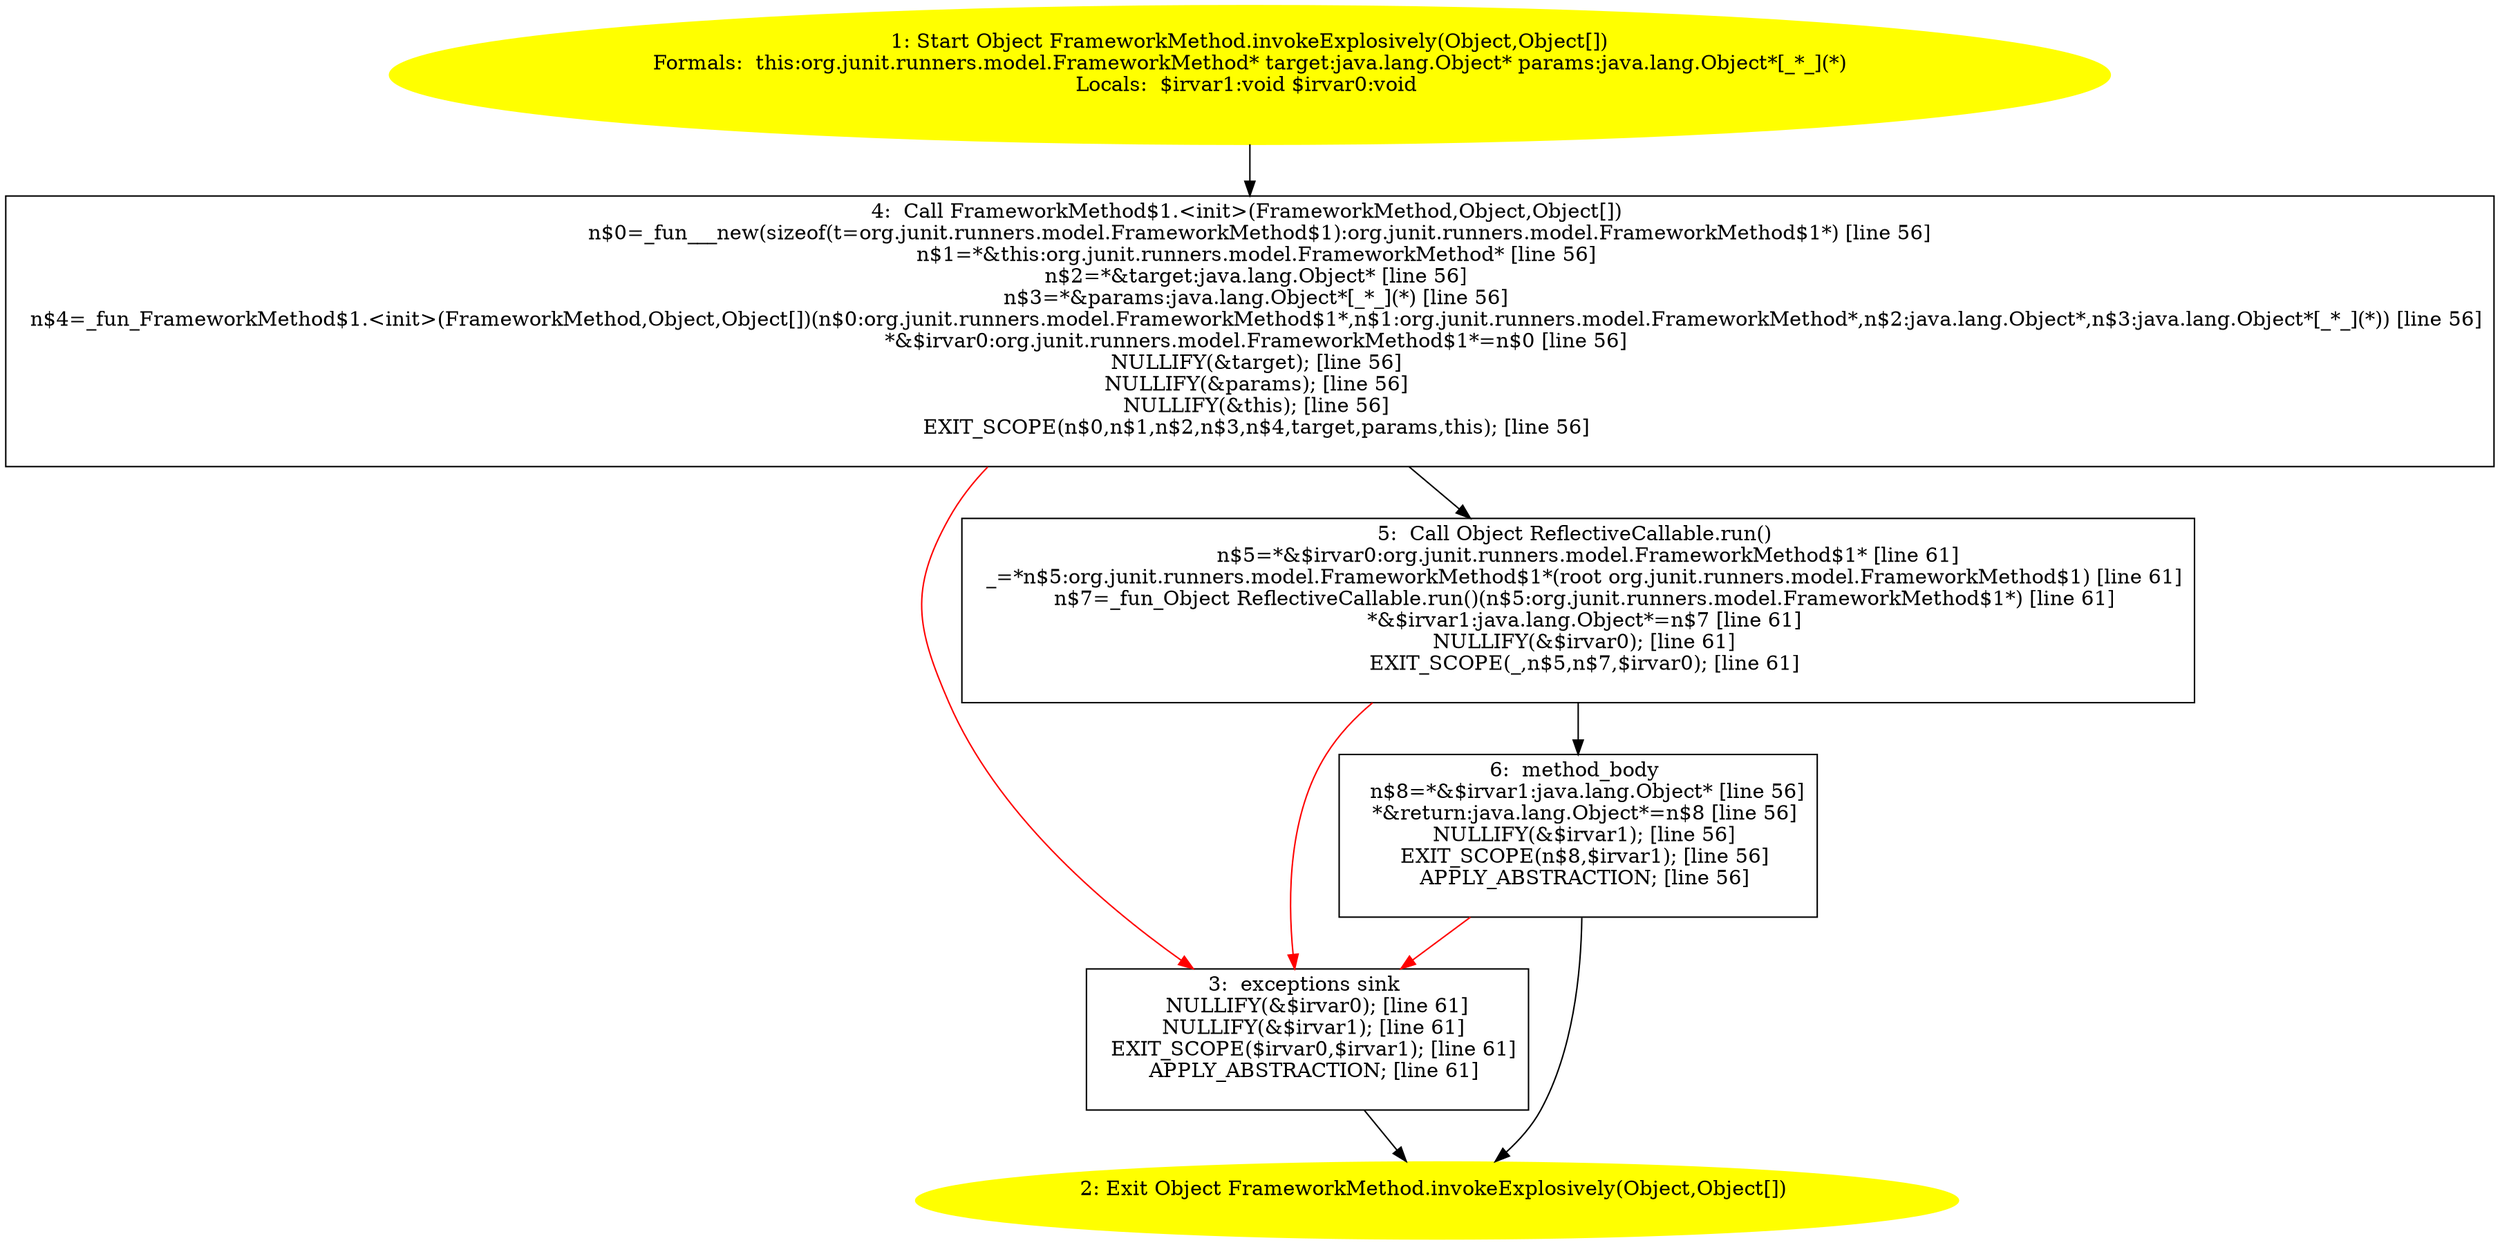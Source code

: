/* @generated */
digraph cfg {
"org.junit.runners.model.FrameworkMethod.invokeExplosively(java.lang.Object,java.lang.Object[]):java..a80b0e0bfec69e8a31df8e40899879ad_1" [label="1: Start Object FrameworkMethod.invokeExplosively(Object,Object[])\nFormals:  this:org.junit.runners.model.FrameworkMethod* target:java.lang.Object* params:java.lang.Object*[_*_](*)\nLocals:  $irvar1:void $irvar0:void \n  " color=yellow style=filled]
	

	 "org.junit.runners.model.FrameworkMethod.invokeExplosively(java.lang.Object,java.lang.Object[]):java..a80b0e0bfec69e8a31df8e40899879ad_1" -> "org.junit.runners.model.FrameworkMethod.invokeExplosively(java.lang.Object,java.lang.Object[]):java..a80b0e0bfec69e8a31df8e40899879ad_4" ;
"org.junit.runners.model.FrameworkMethod.invokeExplosively(java.lang.Object,java.lang.Object[]):java..a80b0e0bfec69e8a31df8e40899879ad_2" [label="2: Exit Object FrameworkMethod.invokeExplosively(Object,Object[]) \n  " color=yellow style=filled]
	

"org.junit.runners.model.FrameworkMethod.invokeExplosively(java.lang.Object,java.lang.Object[]):java..a80b0e0bfec69e8a31df8e40899879ad_3" [label="3:  exceptions sink \n   NULLIFY(&$irvar0); [line 61]\n  NULLIFY(&$irvar1); [line 61]\n  EXIT_SCOPE($irvar0,$irvar1); [line 61]\n  APPLY_ABSTRACTION; [line 61]\n " shape="box"]
	

	 "org.junit.runners.model.FrameworkMethod.invokeExplosively(java.lang.Object,java.lang.Object[]):java..a80b0e0bfec69e8a31df8e40899879ad_3" -> "org.junit.runners.model.FrameworkMethod.invokeExplosively(java.lang.Object,java.lang.Object[]):java..a80b0e0bfec69e8a31df8e40899879ad_2" ;
"org.junit.runners.model.FrameworkMethod.invokeExplosively(java.lang.Object,java.lang.Object[]):java..a80b0e0bfec69e8a31df8e40899879ad_4" [label="4:  Call FrameworkMethod$1.<init>(FrameworkMethod,Object,Object[]) \n   n$0=_fun___new(sizeof(t=org.junit.runners.model.FrameworkMethod$1):org.junit.runners.model.FrameworkMethod$1*) [line 56]\n  n$1=*&this:org.junit.runners.model.FrameworkMethod* [line 56]\n  n$2=*&target:java.lang.Object* [line 56]\n  n$3=*&params:java.lang.Object*[_*_](*) [line 56]\n  n$4=_fun_FrameworkMethod$1.<init>(FrameworkMethod,Object,Object[])(n$0:org.junit.runners.model.FrameworkMethod$1*,n$1:org.junit.runners.model.FrameworkMethod*,n$2:java.lang.Object*,n$3:java.lang.Object*[_*_](*)) [line 56]\n  *&$irvar0:org.junit.runners.model.FrameworkMethod$1*=n$0 [line 56]\n  NULLIFY(&target); [line 56]\n  NULLIFY(&params); [line 56]\n  NULLIFY(&this); [line 56]\n  EXIT_SCOPE(n$0,n$1,n$2,n$3,n$4,target,params,this); [line 56]\n " shape="box"]
	

	 "org.junit.runners.model.FrameworkMethod.invokeExplosively(java.lang.Object,java.lang.Object[]):java..a80b0e0bfec69e8a31df8e40899879ad_4" -> "org.junit.runners.model.FrameworkMethod.invokeExplosively(java.lang.Object,java.lang.Object[]):java..a80b0e0bfec69e8a31df8e40899879ad_5" ;
	 "org.junit.runners.model.FrameworkMethod.invokeExplosively(java.lang.Object,java.lang.Object[]):java..a80b0e0bfec69e8a31df8e40899879ad_4" -> "org.junit.runners.model.FrameworkMethod.invokeExplosively(java.lang.Object,java.lang.Object[]):java..a80b0e0bfec69e8a31df8e40899879ad_3" [color="red" ];
"org.junit.runners.model.FrameworkMethod.invokeExplosively(java.lang.Object,java.lang.Object[]):java..a80b0e0bfec69e8a31df8e40899879ad_5" [label="5:  Call Object ReflectiveCallable.run() \n   n$5=*&$irvar0:org.junit.runners.model.FrameworkMethod$1* [line 61]\n  _=*n$5:org.junit.runners.model.FrameworkMethod$1*(root org.junit.runners.model.FrameworkMethod$1) [line 61]\n  n$7=_fun_Object ReflectiveCallable.run()(n$5:org.junit.runners.model.FrameworkMethod$1*) [line 61]\n  *&$irvar1:java.lang.Object*=n$7 [line 61]\n  NULLIFY(&$irvar0); [line 61]\n  EXIT_SCOPE(_,n$5,n$7,$irvar0); [line 61]\n " shape="box"]
	

	 "org.junit.runners.model.FrameworkMethod.invokeExplosively(java.lang.Object,java.lang.Object[]):java..a80b0e0bfec69e8a31df8e40899879ad_5" -> "org.junit.runners.model.FrameworkMethod.invokeExplosively(java.lang.Object,java.lang.Object[]):java..a80b0e0bfec69e8a31df8e40899879ad_6" ;
	 "org.junit.runners.model.FrameworkMethod.invokeExplosively(java.lang.Object,java.lang.Object[]):java..a80b0e0bfec69e8a31df8e40899879ad_5" -> "org.junit.runners.model.FrameworkMethod.invokeExplosively(java.lang.Object,java.lang.Object[]):java..a80b0e0bfec69e8a31df8e40899879ad_3" [color="red" ];
"org.junit.runners.model.FrameworkMethod.invokeExplosively(java.lang.Object,java.lang.Object[]):java..a80b0e0bfec69e8a31df8e40899879ad_6" [label="6:  method_body \n   n$8=*&$irvar1:java.lang.Object* [line 56]\n  *&return:java.lang.Object*=n$8 [line 56]\n  NULLIFY(&$irvar1); [line 56]\n  EXIT_SCOPE(n$8,$irvar1); [line 56]\n  APPLY_ABSTRACTION; [line 56]\n " shape="box"]
	

	 "org.junit.runners.model.FrameworkMethod.invokeExplosively(java.lang.Object,java.lang.Object[]):java..a80b0e0bfec69e8a31df8e40899879ad_6" -> "org.junit.runners.model.FrameworkMethod.invokeExplosively(java.lang.Object,java.lang.Object[]):java..a80b0e0bfec69e8a31df8e40899879ad_2" ;
	 "org.junit.runners.model.FrameworkMethod.invokeExplosively(java.lang.Object,java.lang.Object[]):java..a80b0e0bfec69e8a31df8e40899879ad_6" -> "org.junit.runners.model.FrameworkMethod.invokeExplosively(java.lang.Object,java.lang.Object[]):java..a80b0e0bfec69e8a31df8e40899879ad_3" [color="red" ];
}
